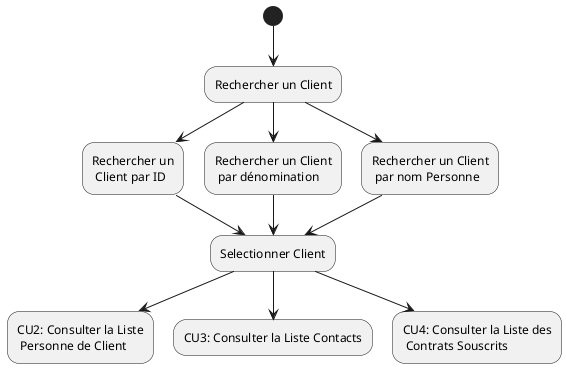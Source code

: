 @startuml
(*)  --> "Rechercher un Client"
"Rechercher un Client" --> "Rechercher un\n Client par ID"
"Rechercher un Client" --> "Rechercher un Client\n par dénomination"
"Rechercher un Client" --> "Rechercher un Client\n par nom Personne"

"Rechercher un\n Client par ID" --> "Selectionner Client"
"Rechercher un Client\n par dénomination" --> "Selectionner Client"
"Rechercher un Client\n par nom Personne" --> "Selectionner Client"

"Selectionner Client" --> "CU2: Consulter la Liste\n Personne de Client"
"Selectionner Client" --> "CU3: Consulter la Liste Contacts"
"Selectionner Client" --> "CU4: Consulter la Liste des\n Contrats Souscrits"


@enduml